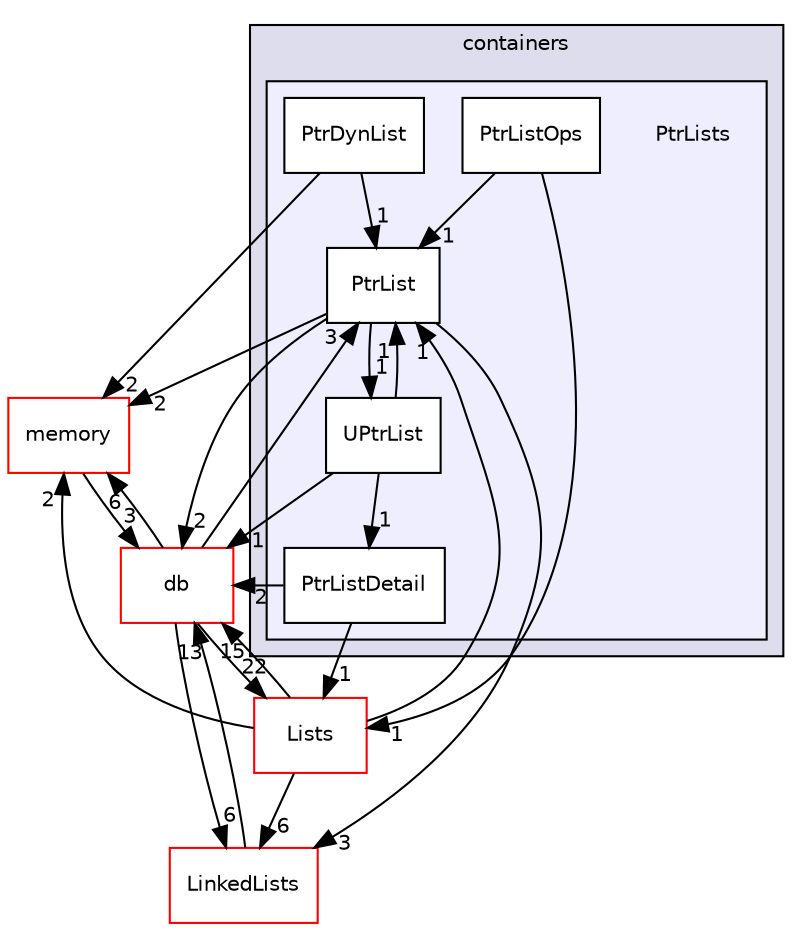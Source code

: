digraph "src/OpenFOAM/containers/PtrLists" {
  bgcolor=transparent;
  compound=true
  node [ fontsize="10", fontname="Helvetica"];
  edge [ labelfontsize="10", labelfontname="Helvetica"];
  subgraph clusterdir_19d0872053bde092be81d7fe3f56cbf7 {
    graph [ bgcolor="#ddddee", pencolor="black", label="containers" fontname="Helvetica", fontsize="10", URL="dir_19d0872053bde092be81d7fe3f56cbf7.html"]
  subgraph clusterdir_c1da495c294d17e72ea15f67e347e9c2 {
    graph [ bgcolor="#eeeeff", pencolor="black", label="" URL="dir_c1da495c294d17e72ea15f67e347e9c2.html"];
    dir_c1da495c294d17e72ea15f67e347e9c2 [shape=plaintext label="PtrLists"];
    dir_9e8ef550a763355e49df7016bcdfaa28 [shape=box label="PtrDynList" color="black" fillcolor="white" style="filled" URL="dir_9e8ef550a763355e49df7016bcdfaa28.html"];
    dir_478193d4edf732803e27b080a2e15cce [shape=box label="PtrList" color="black" fillcolor="white" style="filled" URL="dir_478193d4edf732803e27b080a2e15cce.html"];
    dir_edf91e4bd2bcf3c35b777f321afacd27 [shape=box label="PtrListDetail" color="black" fillcolor="white" style="filled" URL="dir_edf91e4bd2bcf3c35b777f321afacd27.html"];
    dir_2f9613aae7cd3891923919fb54311fbc [shape=box label="PtrListOps" color="black" fillcolor="white" style="filled" URL="dir_2f9613aae7cd3891923919fb54311fbc.html"];
    dir_18eb0497f0e38955567a6ad295778573 [shape=box label="UPtrList" color="black" fillcolor="white" style="filled" URL="dir_18eb0497f0e38955567a6ad295778573.html"];
  }
  }
  dir_385a22dcc2f7120acb0f1a7a832b3b8d [shape=box label="memory" color="red" URL="dir_385a22dcc2f7120acb0f1a7a832b3b8d.html"];
  dir_63c634f7a7cfd679ac26c67fb30fc32f [shape=box label="db" color="red" URL="dir_63c634f7a7cfd679ac26c67fb30fc32f.html"];
  dir_f87fe3b02e96c330e8a853ff310f1666 [shape=box label="Lists" color="red" URL="dir_f87fe3b02e96c330e8a853ff310f1666.html"];
  dir_1ceeb2d59d8f320bd70a3a0eeca6c137 [shape=box label="LinkedLists" color="red" URL="dir_1ceeb2d59d8f320bd70a3a0eeca6c137.html"];
  dir_edf91e4bd2bcf3c35b777f321afacd27->dir_63c634f7a7cfd679ac26c67fb30fc32f [headlabel="2", labeldistance=1.5 headhref="dir_002215_002218.html"];
  dir_edf91e4bd2bcf3c35b777f321afacd27->dir_f87fe3b02e96c330e8a853ff310f1666 [headlabel="1", labeldistance=1.5 headhref="dir_002215_002198.html"];
  dir_385a22dcc2f7120acb0f1a7a832b3b8d->dir_63c634f7a7cfd679ac26c67fb30fc32f [headlabel="3", labeldistance=1.5 headhref="dir_002521_002218.html"];
  dir_9e8ef550a763355e49df7016bcdfaa28->dir_385a22dcc2f7120acb0f1a7a832b3b8d [headlabel="2", labeldistance=1.5 headhref="dir_002213_002521.html"];
  dir_9e8ef550a763355e49df7016bcdfaa28->dir_478193d4edf732803e27b080a2e15cce [headlabel="1", labeldistance=1.5 headhref="dir_002213_002214.html"];
  dir_478193d4edf732803e27b080a2e15cce->dir_385a22dcc2f7120acb0f1a7a832b3b8d [headlabel="2", labeldistance=1.5 headhref="dir_002214_002521.html"];
  dir_478193d4edf732803e27b080a2e15cce->dir_63c634f7a7cfd679ac26c67fb30fc32f [headlabel="2", labeldistance=1.5 headhref="dir_002214_002218.html"];
  dir_478193d4edf732803e27b080a2e15cce->dir_18eb0497f0e38955567a6ad295778573 [headlabel="1", labeldistance=1.5 headhref="dir_002214_002217.html"];
  dir_478193d4edf732803e27b080a2e15cce->dir_1ceeb2d59d8f320bd70a3a0eeca6c137 [headlabel="3", labeldistance=1.5 headhref="dir_002214_002188.html"];
  dir_63c634f7a7cfd679ac26c67fb30fc32f->dir_385a22dcc2f7120acb0f1a7a832b3b8d [headlabel="6", labeldistance=1.5 headhref="dir_002218_002521.html"];
  dir_63c634f7a7cfd679ac26c67fb30fc32f->dir_478193d4edf732803e27b080a2e15cce [headlabel="3", labeldistance=1.5 headhref="dir_002218_002214.html"];
  dir_63c634f7a7cfd679ac26c67fb30fc32f->dir_f87fe3b02e96c330e8a853ff310f1666 [headlabel="22", labeldistance=1.5 headhref="dir_002218_002198.html"];
  dir_63c634f7a7cfd679ac26c67fb30fc32f->dir_1ceeb2d59d8f320bd70a3a0eeca6c137 [headlabel="6", labeldistance=1.5 headhref="dir_002218_002188.html"];
  dir_18eb0497f0e38955567a6ad295778573->dir_edf91e4bd2bcf3c35b777f321afacd27 [headlabel="1", labeldistance=1.5 headhref="dir_002217_002215.html"];
  dir_18eb0497f0e38955567a6ad295778573->dir_478193d4edf732803e27b080a2e15cce [headlabel="1", labeldistance=1.5 headhref="dir_002217_002214.html"];
  dir_18eb0497f0e38955567a6ad295778573->dir_63c634f7a7cfd679ac26c67fb30fc32f [headlabel="1", labeldistance=1.5 headhref="dir_002217_002218.html"];
  dir_f87fe3b02e96c330e8a853ff310f1666->dir_385a22dcc2f7120acb0f1a7a832b3b8d [headlabel="2", labeldistance=1.5 headhref="dir_002198_002521.html"];
  dir_f87fe3b02e96c330e8a853ff310f1666->dir_478193d4edf732803e27b080a2e15cce [headlabel="1", labeldistance=1.5 headhref="dir_002198_002214.html"];
  dir_f87fe3b02e96c330e8a853ff310f1666->dir_63c634f7a7cfd679ac26c67fb30fc32f [headlabel="15", labeldistance=1.5 headhref="dir_002198_002218.html"];
  dir_f87fe3b02e96c330e8a853ff310f1666->dir_1ceeb2d59d8f320bd70a3a0eeca6c137 [headlabel="6", labeldistance=1.5 headhref="dir_002198_002188.html"];
  dir_1ceeb2d59d8f320bd70a3a0eeca6c137->dir_63c634f7a7cfd679ac26c67fb30fc32f [headlabel="13", labeldistance=1.5 headhref="dir_002188_002218.html"];
  dir_2f9613aae7cd3891923919fb54311fbc->dir_478193d4edf732803e27b080a2e15cce [headlabel="1", labeldistance=1.5 headhref="dir_002216_002214.html"];
  dir_2f9613aae7cd3891923919fb54311fbc->dir_f87fe3b02e96c330e8a853ff310f1666 [headlabel="1", labeldistance=1.5 headhref="dir_002216_002198.html"];
}
